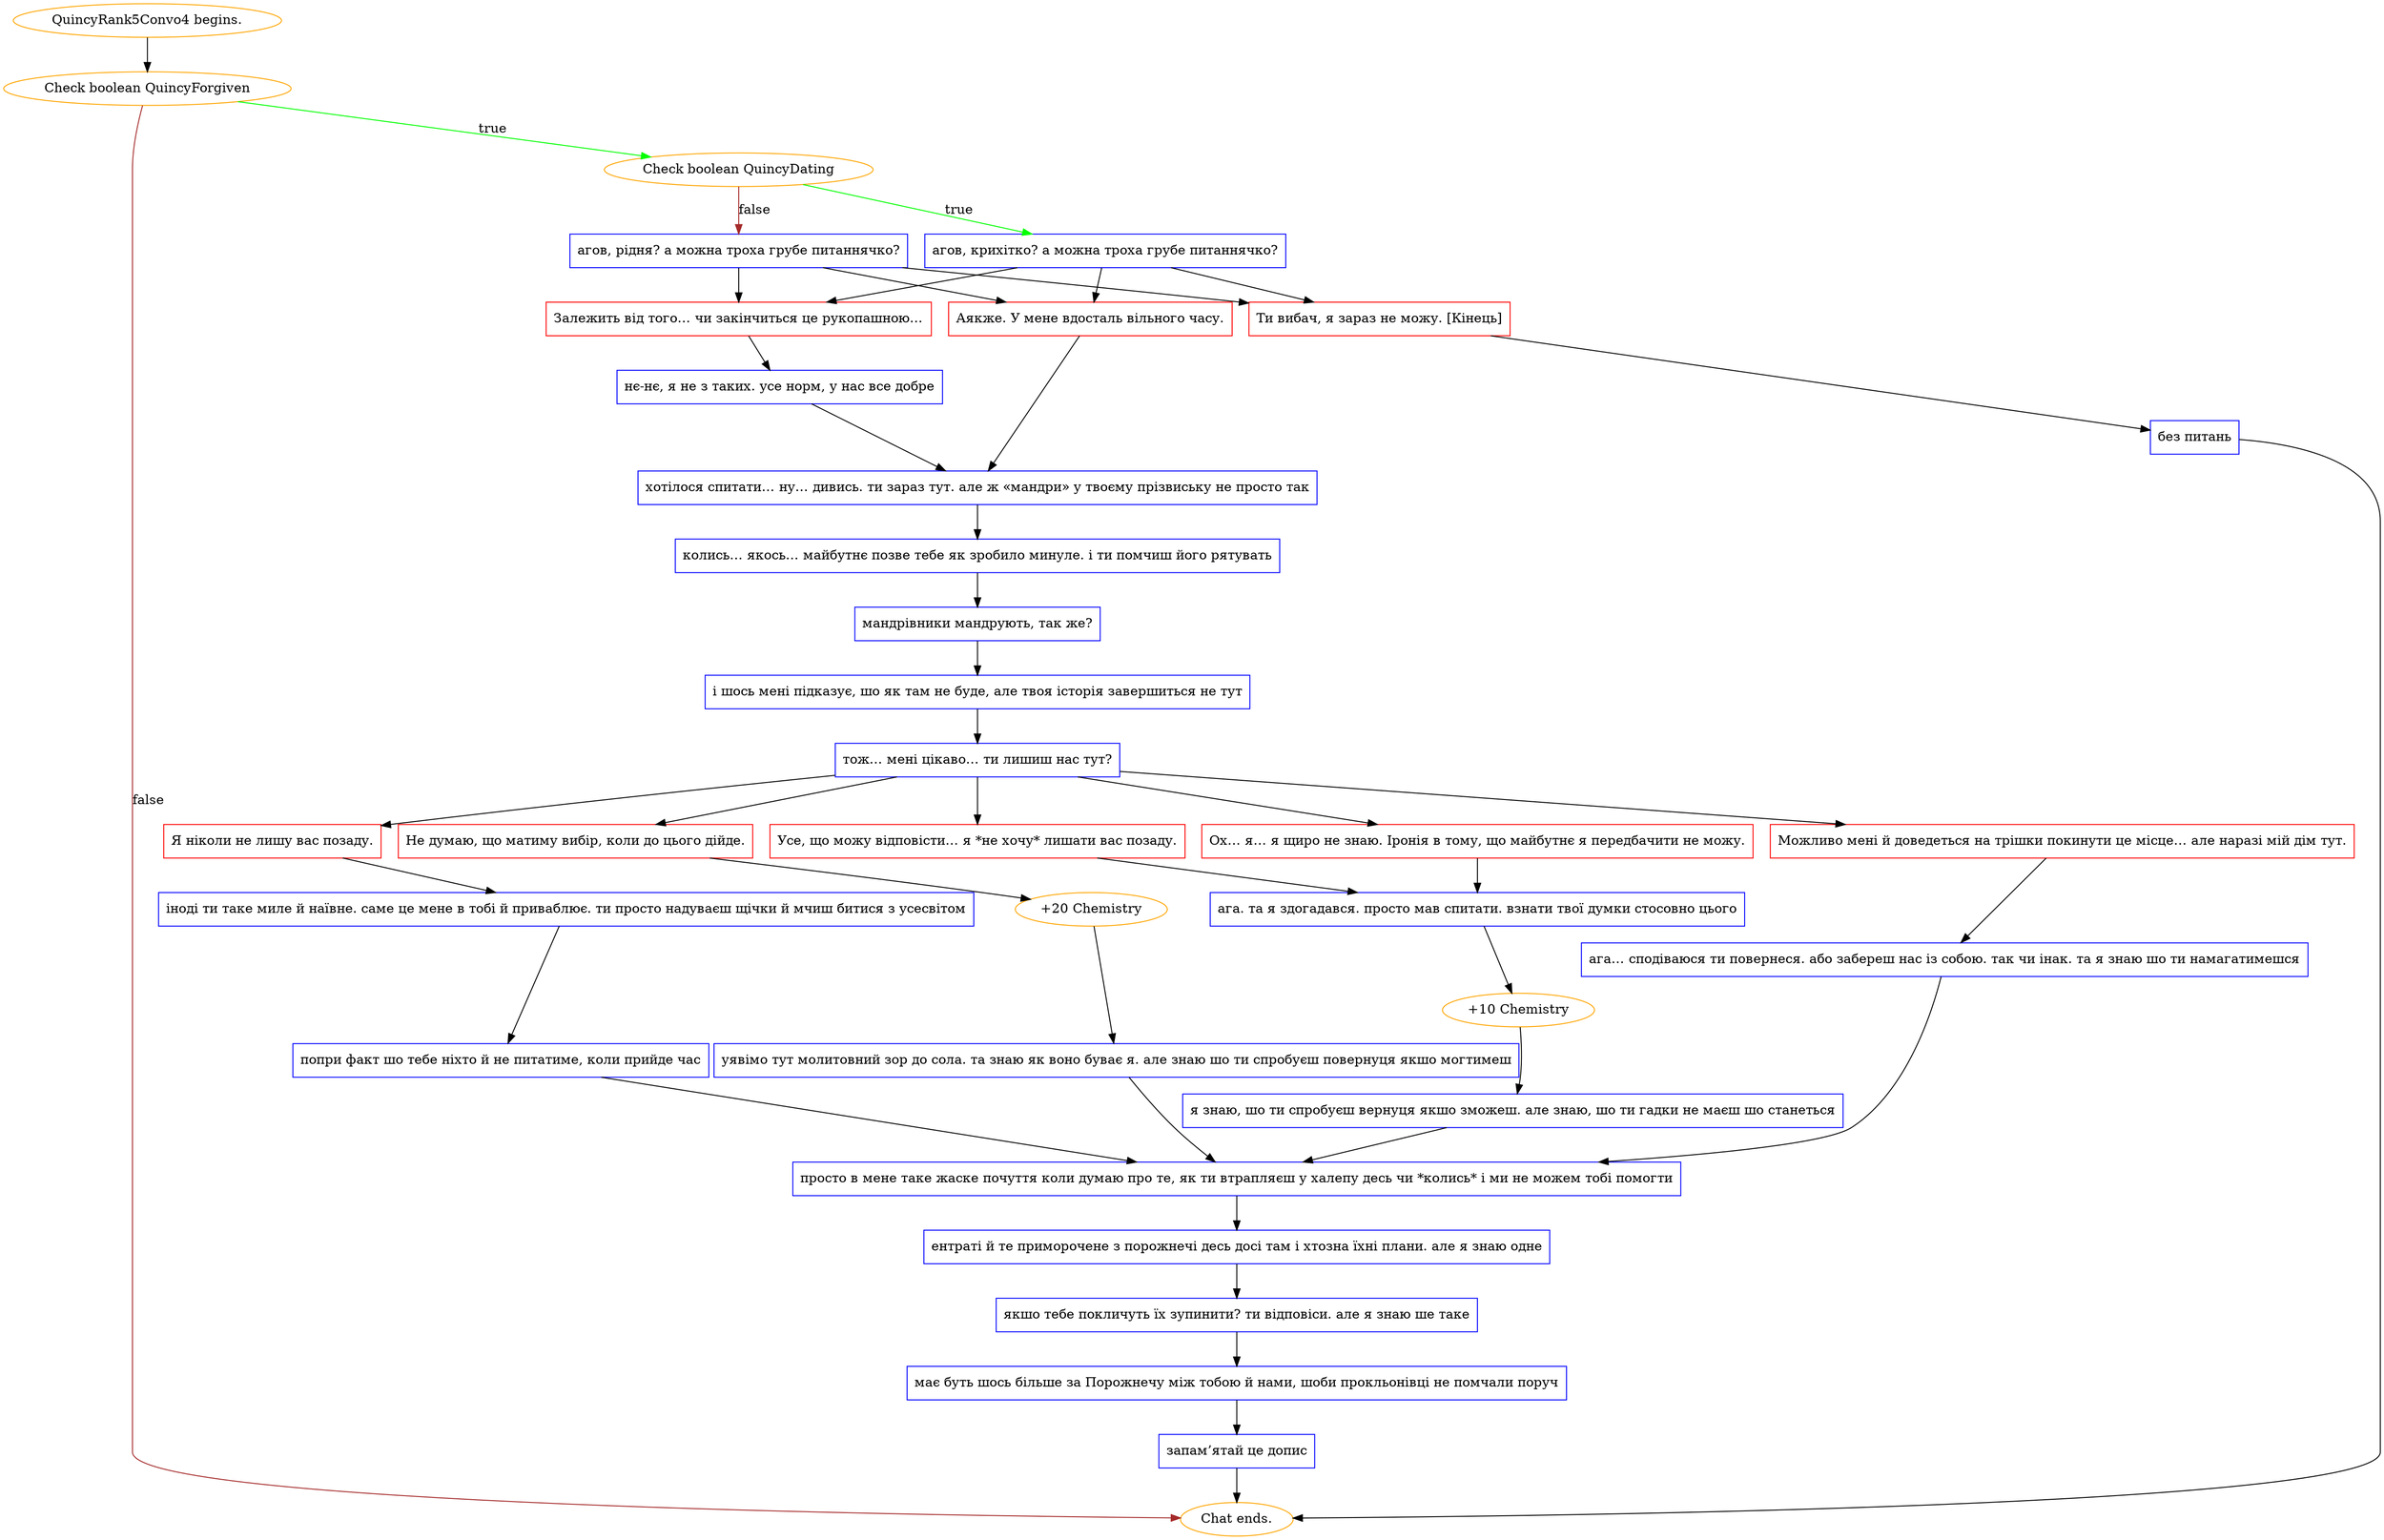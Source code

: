 digraph {
	"QuincyRank5Convo4 begins." [color=orange];
		"QuincyRank5Convo4 begins." -> j3682081283;
	j3682081283 [label="Check boolean QuincyForgiven",color=orange];
		j3682081283 -> j3034684252 [label=true,color=green];
		j3682081283 -> "Chat ends." [label=false,color=brown];
	j3034684252 [label="Check boolean QuincyDating",color=orange];
		j3034684252 -> j2481187402 [label=true,color=green];
		j3034684252 -> j2675251845 [label=false,color=brown];
	"Chat ends." [color=orange];
	j2481187402 [label="агов, крихітко? а можна троха грубе питаннячко?",shape=box,color=blue];
		j2481187402 -> j4280073783;
		j2481187402 -> j4192395717;
		j2481187402 -> j3768765994;
	j2675251845 [label="агов, рідня? а можна троха грубе питаннячко?",shape=box,color=blue];
		j2675251845 -> j4280073783;
		j2675251845 -> j4192395717;
		j2675251845 -> j3768765994;
	j4280073783 [label="Залежить від того… чи закінчиться це рукопашною…",shape=box,color=red];
		j4280073783 -> j3554075347;
	j4192395717 [label="Аякже. У мене вдосталь вільного часу.",shape=box,color=red];
		j4192395717 -> j2382030736;
	j3768765994 [label="Ти вибач, я зараз не можу. [Кінець]",shape=box,color=red];
		j3768765994 -> j4203084010;
	j3554075347 [label="нє-нє, я не з таких. усе норм, у нас все добре",shape=box,color=blue];
		j3554075347 -> j2382030736;
	j2382030736 [label="хотілося спитати… ну… дивись. ти зараз тут. але ж «мандри» у твоєму прізвиську не просто так",shape=box,color=blue];
		j2382030736 -> j3120960887;
	j4203084010 [label="без питань",shape=box,color=blue];
		j4203084010 -> "Chat ends.";
	j3120960887 [label="колись… якось… майбутнє позве тебе як зробило минуле. і ти помчиш його рятувать",shape=box,color=blue];
		j3120960887 -> j2316665320;
	j2316665320 [label="мандрівники мандрують, так же?",shape=box,color=blue];
		j2316665320 -> j2162915070;
	j2162915070 [label="і шось мені підказує, шо як там не буде, але твоя історія завершиться не тут",shape=box,color=blue];
		j2162915070 -> j2417533652;
	j2417533652 [label="тож… мені цікаво… ти лишиш нас тут?",shape=box,color=blue];
		j2417533652 -> j2969829485;
		j2417533652 -> j2996208345;
		j2417533652 -> j368876669;
		j2417533652 -> j1397617719;
		j2417533652 -> j4120306147;
	j2969829485 [label="Ох… я… я щиро не знаю. Іронія в тому, що майбутнє я передбачити не можу.",shape=box,color=red];
		j2969829485 -> j1179214716;
	j2996208345 [label="Усе, що можу відповісти… я *не хочу* лишати вас позаду.",shape=box,color=red];
		j2996208345 -> j1179214716;
	j368876669 [label="Я ніколи не лишу вас позаду.",shape=box,color=red];
		j368876669 -> j1054329355;
	j1397617719 [label="Можливо мені й доведеться на трішки покинути це місце… але наразі мій дім тут.",shape=box,color=red];
		j1397617719 -> j3276643118;
	j4120306147 [label="Не думаю, що матиму вибір, коли до цього дійде.",shape=box,color=red];
		j4120306147 -> j609925266;
	j1179214716 [label="ага. та я здогадався. просто мав спитати. взнати твої думки стосовно цього",shape=box,color=blue];
		j1179214716 -> j1512885454;
	j1054329355 [label="іноді ти таке миле й наївне. саме це мене в тобі й приваблює. ти просто надуваєш щічки й мчиш битися з усесвітом",shape=box,color=blue];
		j1054329355 -> j426809271;
	j3276643118 [label="ага… сподіваюся ти повернеся. або забереш нас із собою. так чи інак. та я знаю шо ти намагатимешся",shape=box,color=blue];
		j3276643118 -> j3007435622;
	j609925266 [label="+20 Chemistry",color=orange];
		j609925266 -> j1492844998;
	j1512885454 [label="+10 Chemistry",color=orange];
		j1512885454 -> j4280225135;
	j426809271 [label="попри факт шо тебе ніхто й не питатиме, коли прийде час",shape=box,color=blue];
		j426809271 -> j3007435622;
	j3007435622 [label="просто в мене таке жаске почуття коли думаю про те, як ти втрапляєш у халепу десь чи *колись* і ми не можем тобі помогти",shape=box,color=blue];
		j3007435622 -> j2566928601;
	j1492844998 [label="уявімо тут молитовний зор до сола. та знаю як воно буває я. але знаю шо ти спробуєш повернуця якшо могтимеш",shape=box,color=blue];
		j1492844998 -> j3007435622;
	j4280225135 [label="я знаю, шо ти спробуєш вернуця якшо зможеш. але знаю, шо ти гадки не маєш шо станеться",shape=box,color=blue];
		j4280225135 -> j3007435622;
	j2566928601 [label="ентраті й те приморочене з порожнечі десь досі там і хтозна їхні плани. але я знаю одне",shape=box,color=blue];
		j2566928601 -> j3236799338;
	j3236799338 [label="якшо тебе покличуть їх зупинити? ти відповіси. але я знаю ше таке",shape=box,color=blue];
		j3236799338 -> j2751603298;
	j2751603298 [label="має буть шось більше за Порожнечу між тобою й нами, шоби прокльонівці не помчали поруч",shape=box,color=blue];
		j2751603298 -> j969749705;
	j969749705 [label="запам’ятай це допис",shape=box,color=blue];
		j969749705 -> "Chat ends.";
}